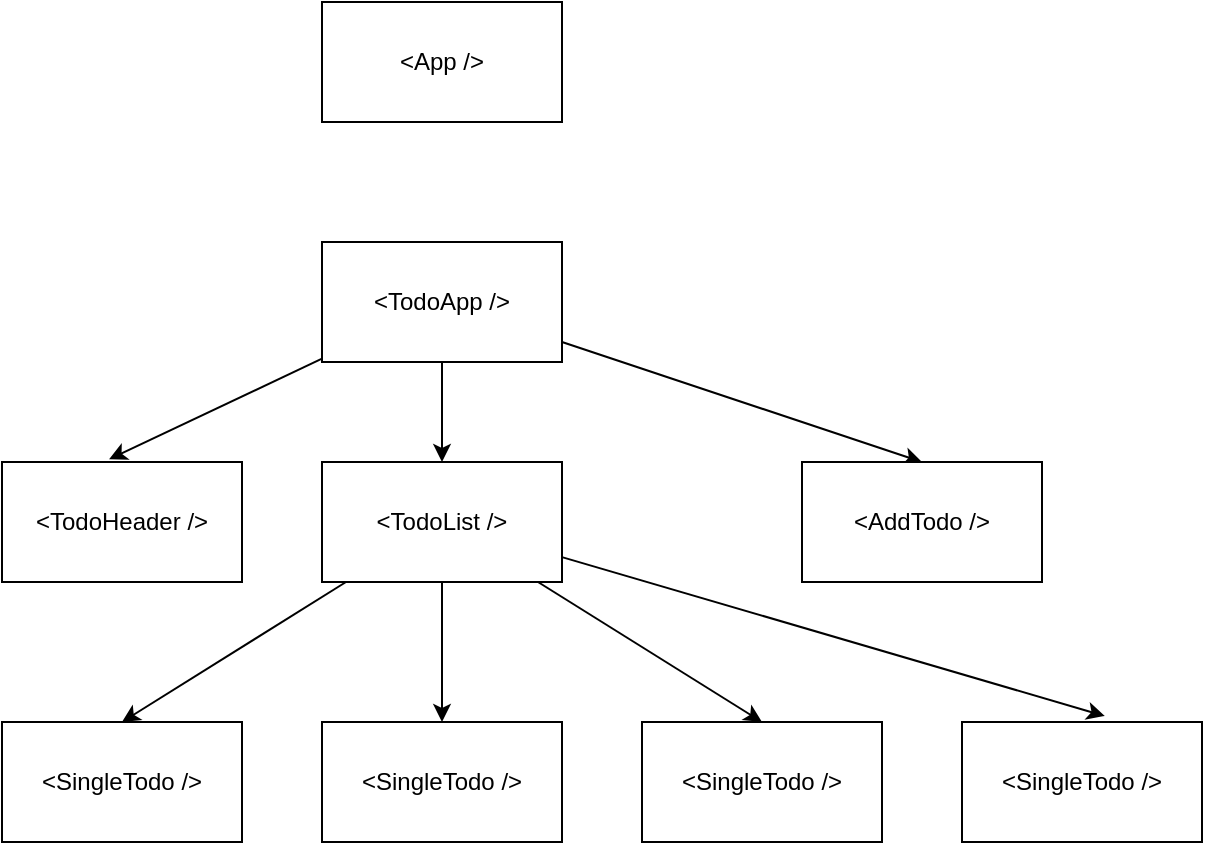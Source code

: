 <mxfile>
    <diagram id="KUstwBEOk2UICQYK5f2p" name="Page-1">
        <mxGraphModel dx="760" dy="344" grid="1" gridSize="10" guides="1" tooltips="1" connect="1" arrows="1" fold="1" page="1" pageScale="1" pageWidth="850" pageHeight="1100" math="0" shadow="0">
            <root>
                <mxCell id="0"/>
                <mxCell id="1" parent="0"/>
                <mxCell id="2" value="&amp;lt;App /&amp;gt;" style="rounded=0;whiteSpace=wrap;html=1;" vertex="1" parent="1">
                    <mxGeometry x="240" y="40" width="120" height="60" as="geometry"/>
                </mxCell>
                <mxCell id="10" style="edgeStyle=none;html=1;entryX=0.446;entryY=-0.022;entryDx=0;entryDy=0;entryPerimeter=0;" edge="1" parent="1" source="3" target="4">
                    <mxGeometry relative="1" as="geometry"/>
                </mxCell>
                <mxCell id="11" value="" style="edgeStyle=none;html=1;" edge="1" parent="1" source="3" target="5">
                    <mxGeometry relative="1" as="geometry"/>
                </mxCell>
                <mxCell id="12" style="edgeStyle=none;html=1;entryX=0.5;entryY=0;entryDx=0;entryDy=0;" edge="1" parent="1" source="3" target="6">
                    <mxGeometry relative="1" as="geometry"/>
                </mxCell>
                <mxCell id="3" value="&amp;lt;TodoApp /&amp;gt;" style="rounded=0;whiteSpace=wrap;html=1;" vertex="1" parent="1">
                    <mxGeometry x="240" y="160" width="120" height="60" as="geometry"/>
                </mxCell>
                <mxCell id="4" value="&amp;lt;TodoHeader /&amp;gt;" style="rounded=0;whiteSpace=wrap;html=1;" vertex="1" parent="1">
                    <mxGeometry x="80" y="270" width="120" height="60" as="geometry"/>
                </mxCell>
                <mxCell id="13" style="edgeStyle=none;html=1;entryX=0.5;entryY=0;entryDx=0;entryDy=0;" edge="1" parent="1" source="5" target="7">
                    <mxGeometry relative="1" as="geometry"/>
                </mxCell>
                <mxCell id="14" style="edgeStyle=none;html=1;entryX=0.5;entryY=0;entryDx=0;entryDy=0;" edge="1" parent="1" source="5" target="8">
                    <mxGeometry relative="1" as="geometry"/>
                </mxCell>
                <mxCell id="15" style="edgeStyle=none;html=1;entryX=0.5;entryY=0;entryDx=0;entryDy=0;" edge="1" parent="1" source="5" target="9">
                    <mxGeometry relative="1" as="geometry"/>
                </mxCell>
                <mxCell id="17" style="edgeStyle=none;html=1;entryX=0.595;entryY=-0.05;entryDx=0;entryDy=0;entryPerimeter=0;" edge="1" parent="1" source="5" target="16">
                    <mxGeometry relative="1" as="geometry"/>
                </mxCell>
                <mxCell id="5" value="&amp;lt;TodoList /&amp;gt;" style="rounded=0;whiteSpace=wrap;html=1;" vertex="1" parent="1">
                    <mxGeometry x="240" y="270" width="120" height="60" as="geometry"/>
                </mxCell>
                <mxCell id="6" value="&amp;lt;AddTodo /&amp;gt;" style="rounded=0;whiteSpace=wrap;html=1;" vertex="1" parent="1">
                    <mxGeometry x="480" y="270" width="120" height="60" as="geometry"/>
                </mxCell>
                <mxCell id="7" value="&amp;lt;SingleTodo /&amp;gt;" style="rounded=0;whiteSpace=wrap;html=1;" vertex="1" parent="1">
                    <mxGeometry x="80" y="400" width="120" height="60" as="geometry"/>
                </mxCell>
                <mxCell id="8" value="&amp;lt;SingleTodo /&amp;gt;" style="rounded=0;whiteSpace=wrap;html=1;" vertex="1" parent="1">
                    <mxGeometry x="240" y="400" width="120" height="60" as="geometry"/>
                </mxCell>
                <mxCell id="9" value="&amp;lt;SingleTodo /&amp;gt;" style="rounded=0;whiteSpace=wrap;html=1;" vertex="1" parent="1">
                    <mxGeometry x="400" y="400" width="120" height="60" as="geometry"/>
                </mxCell>
                <mxCell id="16" value="&amp;lt;SingleTodo /&amp;gt;" style="rounded=0;whiteSpace=wrap;html=1;" vertex="1" parent="1">
                    <mxGeometry x="560" y="400" width="120" height="60" as="geometry"/>
                </mxCell>
            </root>
        </mxGraphModel>
    </diagram>
</mxfile>